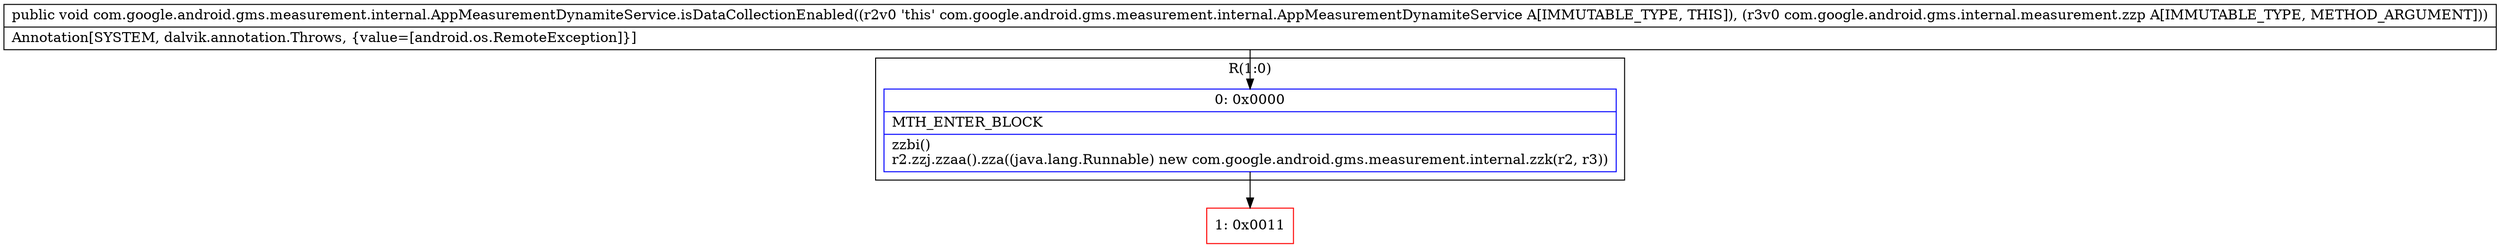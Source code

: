 digraph "CFG forcom.google.android.gms.measurement.internal.AppMeasurementDynamiteService.isDataCollectionEnabled(Lcom\/google\/android\/gms\/internal\/measurement\/zzp;)V" {
subgraph cluster_Region_1784157462 {
label = "R(1:0)";
node [shape=record,color=blue];
Node_0 [shape=record,label="{0\:\ 0x0000|MTH_ENTER_BLOCK\l|zzbi()\lr2.zzj.zzaa().zza((java.lang.Runnable) new com.google.android.gms.measurement.internal.zzk(r2, r3))\l}"];
}
Node_1 [shape=record,color=red,label="{1\:\ 0x0011}"];
MethodNode[shape=record,label="{public void com.google.android.gms.measurement.internal.AppMeasurementDynamiteService.isDataCollectionEnabled((r2v0 'this' com.google.android.gms.measurement.internal.AppMeasurementDynamiteService A[IMMUTABLE_TYPE, THIS]), (r3v0 com.google.android.gms.internal.measurement.zzp A[IMMUTABLE_TYPE, METHOD_ARGUMENT]))  | Annotation[SYSTEM, dalvik.annotation.Throws, \{value=[android.os.RemoteException]\}]\l}"];
MethodNode -> Node_0;
Node_0 -> Node_1;
}

